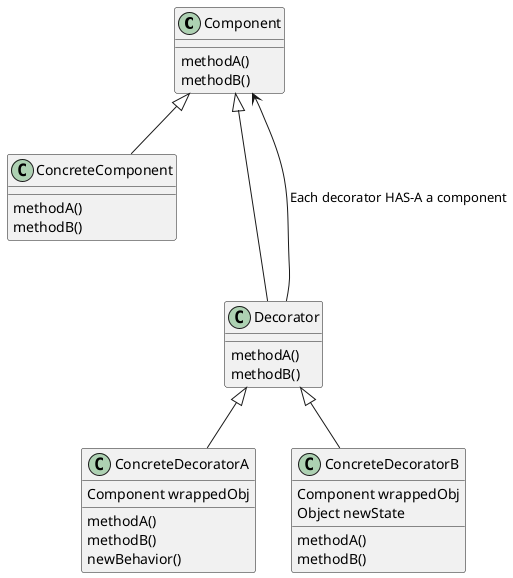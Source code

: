 @startuml

class Component {
  methodA()
  methodB()
}

class ConcreteComponent extends Component{
  methodA()
  methodB()
}

class Decorator extends Component {
  methodA()
  methodB()
}

class ConcreteDecoratorA extends Decorator {
  Component wrappedObj
  methodA()
  methodB()
  newBehavior()
}

class ConcreteDecoratorB extends Decorator {
  Component wrappedObj
  Object newState
  methodA()
  methodB()
}

Decorator ---> Component: Each decorator HAS-A a component
@enduml